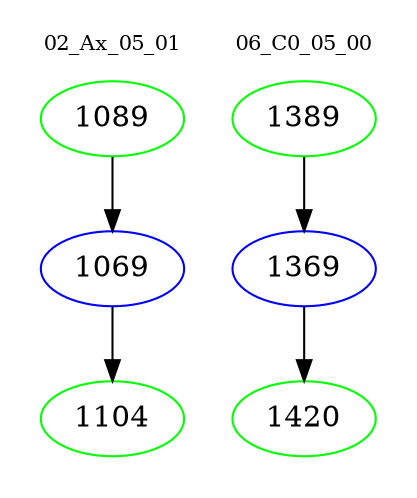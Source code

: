 digraph{
subgraph cluster_0 {
color = white
label = "02_Ax_05_01";
fontsize=10;
T0_1089 [label="1089", color="green"]
T0_1089 -> T0_1069 [color="black"]
T0_1069 [label="1069", color="blue"]
T0_1069 -> T0_1104 [color="black"]
T0_1104 [label="1104", color="green"]
}
subgraph cluster_1 {
color = white
label = "06_C0_05_00";
fontsize=10;
T1_1389 [label="1389", color="green"]
T1_1389 -> T1_1369 [color="black"]
T1_1369 [label="1369", color="blue"]
T1_1369 -> T1_1420 [color="black"]
T1_1420 [label="1420", color="green"]
}
}

